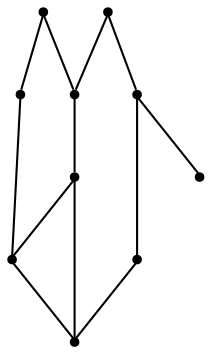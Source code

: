 graph {
  node [shape=point,comment="{\"directed\":false,\"doi\":\"10.1007/978-3-030-92931-2_14\",\"figure\":\"2 (1)\"}"]

  v0 [pos="1091.0728037199535,488.87875448125635"]
  v1 [pos="1091.0728037199535,370.01946906887446"]
  v2 [pos="1016.783838371578,414.58855351041785"]
  v3 [pos="1001.9273584027283,578.0209929731994"]
  v4 [pos="1002.7659624553282,279.4686372115409"]
  v5 [pos="912.7818335999809,370.01946906887446"]
  v6 [pos="912.7818335999809,488.87875448125635"]
  v7 [pos="793.9212822359591,533.4478389227997"]
  v8 [pos="823.6364359740691,280.873160968075"]
  v9 [pos="764.2061284978492,340.30267649898923"]

  v8 -- v5 [id="-6",pos="823.6364359740691,280.873160968075 912.7818335999809,370.01946906887446 912.7818335999809,370.01946906887446 912.7818335999809,370.01946906887446"]
  v8 -- v9 [id="-8",pos="823.6364359740691,280.873160968075 764.2061284978492,340.30267649898923 764.2061284978492,340.30267649898923 764.2061284978492,340.30267649898923"]
  v1 -- v2 [id="-9",pos="1091.0728037199535,370.01946906887446 1016.783838371578,414.58855351041785 1016.783838371578,414.58855351041785 1016.783838371578,414.58855351041785"]
  v5 -- v6 [id="-11",pos="912.7818335999809,370.01946906887446 912.7818335999809,488.87875448125635 912.7818335999809,488.87875448125635 912.7818335999809,488.87875448125635"]
  v6 -- v7 [id="-13",pos="912.7818335999809,488.87875448125635 793.9212822359591,533.4478389227997 793.9212822359591,533.4478389227997 793.9212822359591,533.4478389227997"]
  v6 -- v3 [id="-15",pos="912.7818335999809,488.87875448125635 1001.9273584027283,578.0209929731994 1001.9273584027283,578.0209929731994 1001.9273584027283,578.0209929731994"]
  v1 -- v0 [id="-17",pos="1091.0728037199535,370.01946906887446 1091.0728037199535,488.87875448125635 1091.0728037199535,488.87875448125635 1091.0728037199535,488.87875448125635"]
  v0 -- v3 [id="-18",pos="1091.0728037199535,488.87875448125635 1001.9273584027283,578.0209929731994 1001.9273584027283,578.0209929731994 1001.9273584027283,578.0209929731994"]
  v7 -- v3 [id="-19",pos="793.9212822359591,533.4478389227997 1001.9273584027283,578.0209929731994 1001.9273584027283,578.0209929731994 1001.9273584027283,578.0209929731994"]
  v9 -- v7 [id="-20",pos="764.2061284978492,340.30267649898923 793.9212822359591,533.4478389227997 793.9212822359591,533.4478389227997 793.9212822359591,533.4478389227997"]
  v4 -- v1 [id="-26",pos="1002.7659624553282,279.4686372115409 1091.0728037199535,370.01946906887446 1091.0728037199535,370.01946906887446 1091.0728037199535,370.01946906887446"]
  v4 -- v5 [id="-28",pos="1002.7659624553282,279.4686372115409 912.7818335999809,370.01946906887446 912.7818335999809,370.01946906887446 912.7818335999809,370.01946906887446"]
}